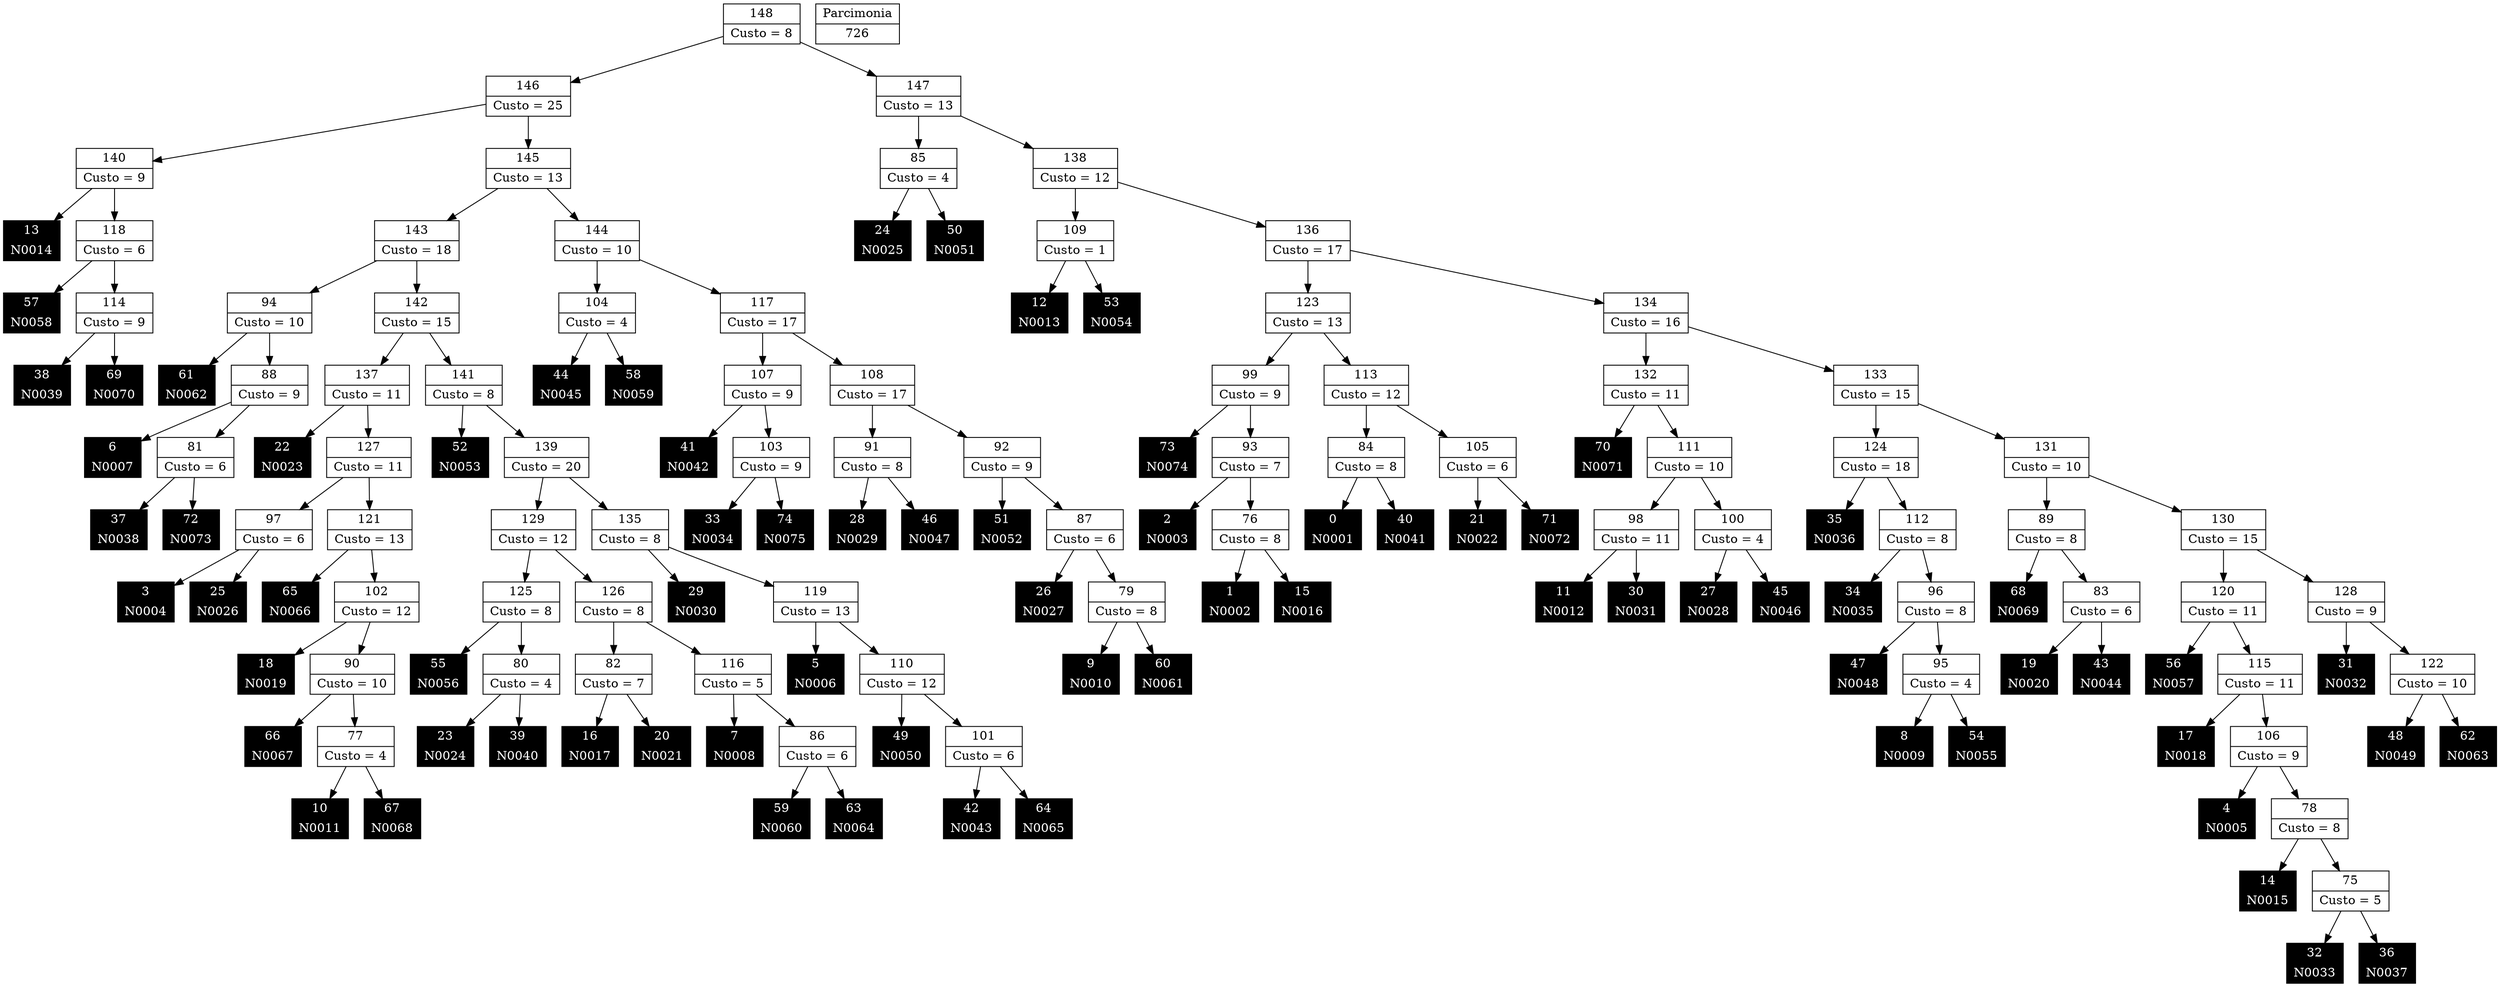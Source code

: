 Digraph G {
0 [shape="record", label="{0 | N0001}",style=filled, color=black, fontcolor=white,fontsize=14, height=0.5]
1 [shape="record", label="{1 | N0002}",style=filled, color=black, fontcolor=white,fontsize=14, height=0.5]
2 [shape="record", label="{2 | N0003}",style=filled, color=black, fontcolor=white,fontsize=14, height=0.5]
3 [shape="record", label="{3 | N0004}",style=filled, color=black, fontcolor=white,fontsize=14, height=0.5]
4 [shape="record", label="{4 | N0005}",style=filled, color=black, fontcolor=white,fontsize=14, height=0.5]
5 [shape="record", label="{5 | N0006}",style=filled, color=black, fontcolor=white,fontsize=14, height=0.5]
6 [shape="record", label="{6 | N0007}",style=filled, color=black, fontcolor=white,fontsize=14, height=0.5]
7 [shape="record", label="{7 | N0008}",style=filled, color=black, fontcolor=white,fontsize=14, height=0.5]
8 [shape="record", label="{8 | N0009}",style=filled, color=black, fontcolor=white,fontsize=14, height=0.5]
9 [shape="record", label="{9 | N0010}",style=filled, color=black, fontcolor=white,fontsize=14, height=0.5]
10 [shape="record", label="{10 | N0011}",style=filled, color=black, fontcolor=white,fontsize=14, height=0.5]
11 [shape="record", label="{11 | N0012}",style=filled, color=black, fontcolor=white,fontsize=14, height=0.5]
12 [shape="record", label="{12 | N0013}",style=filled, color=black, fontcolor=white,fontsize=14, height=0.5]
13 [shape="record", label="{13 | N0014}",style=filled, color=black, fontcolor=white,fontsize=14, height=0.5]
14 [shape="record", label="{14 | N0015}",style=filled, color=black, fontcolor=white,fontsize=14, height=0.5]
15 [shape="record", label="{15 | N0016}",style=filled, color=black, fontcolor=white,fontsize=14, height=0.5]
16 [shape="record", label="{16 | N0017}",style=filled, color=black, fontcolor=white,fontsize=14, height=0.5]
17 [shape="record", label="{17 | N0018}",style=filled, color=black, fontcolor=white,fontsize=14, height=0.5]
18 [shape="record", label="{18 | N0019}",style=filled, color=black, fontcolor=white,fontsize=14, height=0.5]
19 [shape="record", label="{19 | N0020}",style=filled, color=black, fontcolor=white,fontsize=14, height=0.5]
20 [shape="record", label="{20 | N0021}",style=filled, color=black, fontcolor=white,fontsize=14, height=0.5]
21 [shape="record", label="{21 | N0022}",style=filled, color=black, fontcolor=white,fontsize=14, height=0.5]
22 [shape="record", label="{22 | N0023}",style=filled, color=black, fontcolor=white,fontsize=14, height=0.5]
23 [shape="record", label="{23 | N0024}",style=filled, color=black, fontcolor=white,fontsize=14, height=0.5]
24 [shape="record", label="{24 | N0025}",style=filled, color=black, fontcolor=white,fontsize=14, height=0.5]
25 [shape="record", label="{25 | N0026}",style=filled, color=black, fontcolor=white,fontsize=14, height=0.5]
26 [shape="record", label="{26 | N0027}",style=filled, color=black, fontcolor=white,fontsize=14, height=0.5]
27 [shape="record", label="{27 | N0028}",style=filled, color=black, fontcolor=white,fontsize=14, height=0.5]
28 [shape="record", label="{28 | N0029}",style=filled, color=black, fontcolor=white,fontsize=14, height=0.5]
29 [shape="record", label="{29 | N0030}",style=filled, color=black, fontcolor=white,fontsize=14, height=0.5]
30 [shape="record", label="{30 | N0031}",style=filled, color=black, fontcolor=white,fontsize=14, height=0.5]
31 [shape="record", label="{31 | N0032}",style=filled, color=black, fontcolor=white,fontsize=14, height=0.5]
32 [shape="record", label="{32 | N0033}",style=filled, color=black, fontcolor=white,fontsize=14, height=0.5]
33 [shape="record", label="{33 | N0034}",style=filled, color=black, fontcolor=white,fontsize=14, height=0.5]
34 [shape="record", label="{34 | N0035}",style=filled, color=black, fontcolor=white,fontsize=14, height=0.5]
35 [shape="record", label="{35 | N0036}",style=filled, color=black, fontcolor=white,fontsize=14, height=0.5]
36 [shape="record", label="{36 | N0037}",style=filled, color=black, fontcolor=white,fontsize=14, height=0.5]
37 [shape="record", label="{37 | N0038}",style=filled, color=black, fontcolor=white,fontsize=14, height=0.5]
38 [shape="record", label="{38 | N0039}",style=filled, color=black, fontcolor=white,fontsize=14, height=0.5]
39 [shape="record", label="{39 | N0040}",style=filled, color=black, fontcolor=white,fontsize=14, height=0.5]
40 [shape="record", label="{40 | N0041}",style=filled, color=black, fontcolor=white,fontsize=14, height=0.5]
41 [shape="record", label="{41 | N0042}",style=filled, color=black, fontcolor=white,fontsize=14, height=0.5]
42 [shape="record", label="{42 | N0043}",style=filled, color=black, fontcolor=white,fontsize=14, height=0.5]
43 [shape="record", label="{43 | N0044}",style=filled, color=black, fontcolor=white,fontsize=14, height=0.5]
44 [shape="record", label="{44 | N0045}",style=filled, color=black, fontcolor=white,fontsize=14, height=0.5]
45 [shape="record", label="{45 | N0046}",style=filled, color=black, fontcolor=white,fontsize=14, height=0.5]
46 [shape="record", label="{46 | N0047}",style=filled, color=black, fontcolor=white,fontsize=14, height=0.5]
47 [shape="record", label="{47 | N0048}",style=filled, color=black, fontcolor=white,fontsize=14, height=0.5]
48 [shape="record", label="{48 | N0049}",style=filled, color=black, fontcolor=white,fontsize=14, height=0.5]
49 [shape="record", label="{49 | N0050}",style=filled, color=black, fontcolor=white,fontsize=14, height=0.5]
50 [shape="record", label="{50 | N0051}",style=filled, color=black, fontcolor=white,fontsize=14, height=0.5]
51 [shape="record", label="{51 | N0052}",style=filled, color=black, fontcolor=white,fontsize=14, height=0.5]
52 [shape="record", label="{52 | N0053}",style=filled, color=black, fontcolor=white,fontsize=14, height=0.5]
53 [shape="record", label="{53 | N0054}",style=filled, color=black, fontcolor=white,fontsize=14, height=0.5]
54 [shape="record", label="{54 | N0055}",style=filled, color=black, fontcolor=white,fontsize=14, height=0.5]
55 [shape="record", label="{55 | N0056}",style=filled, color=black, fontcolor=white,fontsize=14, height=0.5]
56 [shape="record", label="{56 | N0057}",style=filled, color=black, fontcolor=white,fontsize=14, height=0.5]
57 [shape="record", label="{57 | N0058}",style=filled, color=black, fontcolor=white,fontsize=14, height=0.5]
58 [shape="record", label="{58 | N0059}",style=filled, color=black, fontcolor=white,fontsize=14, height=0.5]
59 [shape="record", label="{59 | N0060}",style=filled, color=black, fontcolor=white,fontsize=14, height=0.5]
60 [shape="record", label="{60 | N0061}",style=filled, color=black, fontcolor=white,fontsize=14, height=0.5]
61 [shape="record", label="{61 | N0062}",style=filled, color=black, fontcolor=white,fontsize=14, height=0.5]
62 [shape="record", label="{62 | N0063}",style=filled, color=black, fontcolor=white,fontsize=14, height=0.5]
63 [shape="record", label="{63 | N0064}",style=filled, color=black, fontcolor=white,fontsize=14, height=0.5]
64 [shape="record", label="{64 | N0065}",style=filled, color=black, fontcolor=white,fontsize=14, height=0.5]
65 [shape="record", label="{65 | N0066}",style=filled, color=black, fontcolor=white,fontsize=14, height=0.5]
66 [shape="record", label="{66 | N0067}",style=filled, color=black, fontcolor=white,fontsize=14, height=0.5]
67 [shape="record", label="{67 | N0068}",style=filled, color=black, fontcolor=white,fontsize=14, height=0.5]
68 [shape="record", label="{68 | N0069}",style=filled, color=black, fontcolor=white,fontsize=14, height=0.5]
69 [shape="record", label="{69 | N0070}",style=filled, color=black, fontcolor=white,fontsize=14, height=0.5]
70 [shape="record", label="{70 | N0071}",style=filled, color=black, fontcolor=white,fontsize=14, height=0.5]
71 [shape="record", label="{71 | N0072}",style=filled, color=black, fontcolor=white,fontsize=14, height=0.5]
72 [shape="record", label="{72 | N0073}",style=filled, color=black, fontcolor=white,fontsize=14, height=0.5]
73 [shape="record", label="{73 | N0074}",style=filled, color=black, fontcolor=white,fontsize=14, height=0.5]
74 [shape="record", label="{74 | N0075}",style=filled, color=black, fontcolor=white,fontsize=14, height=0.5]
75 [shape="record", label="{75|Custo = 5}"]
76 [shape="record", label="{76|Custo = 8}"]
77 [shape="record", label="{77|Custo = 4}"]
78 [shape="record", label="{78|Custo = 8}"]
79 [shape="record", label="{79|Custo = 8}"]
80 [shape="record", label="{80|Custo = 4}"]
81 [shape="record", label="{81|Custo = 6}"]
82 [shape="record", label="{82|Custo = 7}"]
83 [shape="record", label="{83|Custo = 6}"]
84 [shape="record", label="{84|Custo = 8}"]
85 [shape="record", label="{85|Custo = 4}"]
86 [shape="record", label="{86|Custo = 6}"]
87 [shape="record", label="{87|Custo = 6}"]
88 [shape="record", label="{88|Custo = 9}"]
89 [shape="record", label="{89|Custo = 8}"]
90 [shape="record", label="{90|Custo = 10}"]
91 [shape="record", label="{91|Custo = 8}"]
92 [shape="record", label="{92|Custo = 9}"]
93 [shape="record", label="{93|Custo = 7}"]
94 [shape="record", label="{94|Custo = 10}"]
95 [shape="record", label="{95|Custo = 4}"]
96 [shape="record", label="{96|Custo = 8}"]
97 [shape="record", label="{97|Custo = 6}"]
98 [shape="record", label="{98|Custo = 11}"]
99 [shape="record", label="{99|Custo = 9}"]
100 [shape="record", label="{100|Custo = 4}"]
101 [shape="record", label="{101|Custo = 6}"]
102 [shape="record", label="{102|Custo = 12}"]
103 [shape="record", label="{103|Custo = 9}"]
104 [shape="record", label="{104|Custo = 4}"]
105 [shape="record", label="{105|Custo = 6}"]
106 [shape="record", label="{106|Custo = 9}"]
107 [shape="record", label="{107|Custo = 9}"]
108 [shape="record", label="{108|Custo = 17}"]
109 [shape="record", label="{109|Custo = 1}"]
110 [shape="record", label="{110|Custo = 12}"]
111 [shape="record", label="{111|Custo = 10}"]
112 [shape="record", label="{112|Custo = 8}"]
113 [shape="record", label="{113|Custo = 12}"]
114 [shape="record", label="{114|Custo = 9}"]
115 [shape="record", label="{115|Custo = 11}"]
116 [shape="record", label="{116|Custo = 5}"]
117 [shape="record", label="{117|Custo = 17}"]
118 [shape="record", label="{118|Custo = 6}"]
119 [shape="record", label="{119|Custo = 13}"]
120 [shape="record", label="{120|Custo = 11}"]
121 [shape="record", label="{121|Custo = 13}"]
122 [shape="record", label="{122|Custo = 10}"]
123 [shape="record", label="{123|Custo = 13}"]
124 [shape="record", label="{124|Custo = 18}"]
125 [shape="record", label="{125|Custo = 8}"]
126 [shape="record", label="{126|Custo = 8}"]
127 [shape="record", label="{127|Custo = 11}"]
128 [shape="record", label="{128|Custo = 9}"]
129 [shape="record", label="{129|Custo = 12}"]
130 [shape="record", label="{130|Custo = 15}"]
131 [shape="record", label="{131|Custo = 10}"]
132 [shape="record", label="{132|Custo = 11}"]
133 [shape="record", label="{133|Custo = 15}"]
134 [shape="record", label="{134|Custo = 16}"]
135 [shape="record", label="{135|Custo = 8}"]
136 [shape="record", label="{136|Custo = 17}"]
137 [shape="record", label="{137|Custo = 11}"]
138 [shape="record", label="{138|Custo = 12}"]
139 [shape="record", label="{139|Custo = 20}"]
140 [shape="record", label="{140|Custo = 9}"]
141 [shape="record", label="{141|Custo = 8}"]
142 [shape="record", label="{142|Custo = 15}"]
143 [shape="record", label="{143|Custo = 18}"]
144 [shape="record", label="{144|Custo = 10}"]
145 [shape="record", label="{145|Custo = 13}"]
146 [shape="record", label="{146|Custo = 25}"]
147 [shape="record", label="{147|Custo = 13}"]
148 [shape="record", label="{148|Custo = 8}"]

75->36
75->32
76->15
76->1
77->67
77->10
78->75
78->14
79->60
79->9
80->39
80->23
81->72
81->37
82->20
82->16
83->43
83->19
84->40
84->0
85->50
85->24
86->63
86->59
87->79
87->26
88->81
88->6
89->83
89->68
90->77
90->66
91->46
91->28
92->87
92->51
93->76
93->2
94->88
94->61
95->54
95->8
96->95
96->47
97->25
97->3
98->30
98->11
99->93
99->73
100->45
100->27
101->64
101->42
102->90
102->18
103->74
103->33
104->58
104->44
105->71
105->21
106->78
106->4
107->103
107->41
108->92
108->91
109->53
109->12
110->101
110->49
111->100
111->98
112->96
112->34
113->105
113->84
114->69
114->38
115->106
115->17
116->86
116->7
117->108
117->107
118->114
118->57
119->110
119->5
120->115
120->56
121->102
121->65
122->62
122->48
123->113
123->99
124->112
124->35
125->80
125->55
126->116
126->82
127->121
127->97
128->122
128->31
129->126
129->125
130->128
130->120
131->130
131->89
132->111
132->70
133->131
133->124
134->133
134->132
135->119
135->29
136->134
136->123
137->127
137->22
138->136
138->109
139->135
139->129
140->118
140->13
141->139
141->52
142->141
142->137
143->142
143->94
144->117
144->104
145->144
145->143
146->145
146->140
147->138
147->85
148->147
148->146

726 [shape="record", label="{Parcimonia|726}"]
}